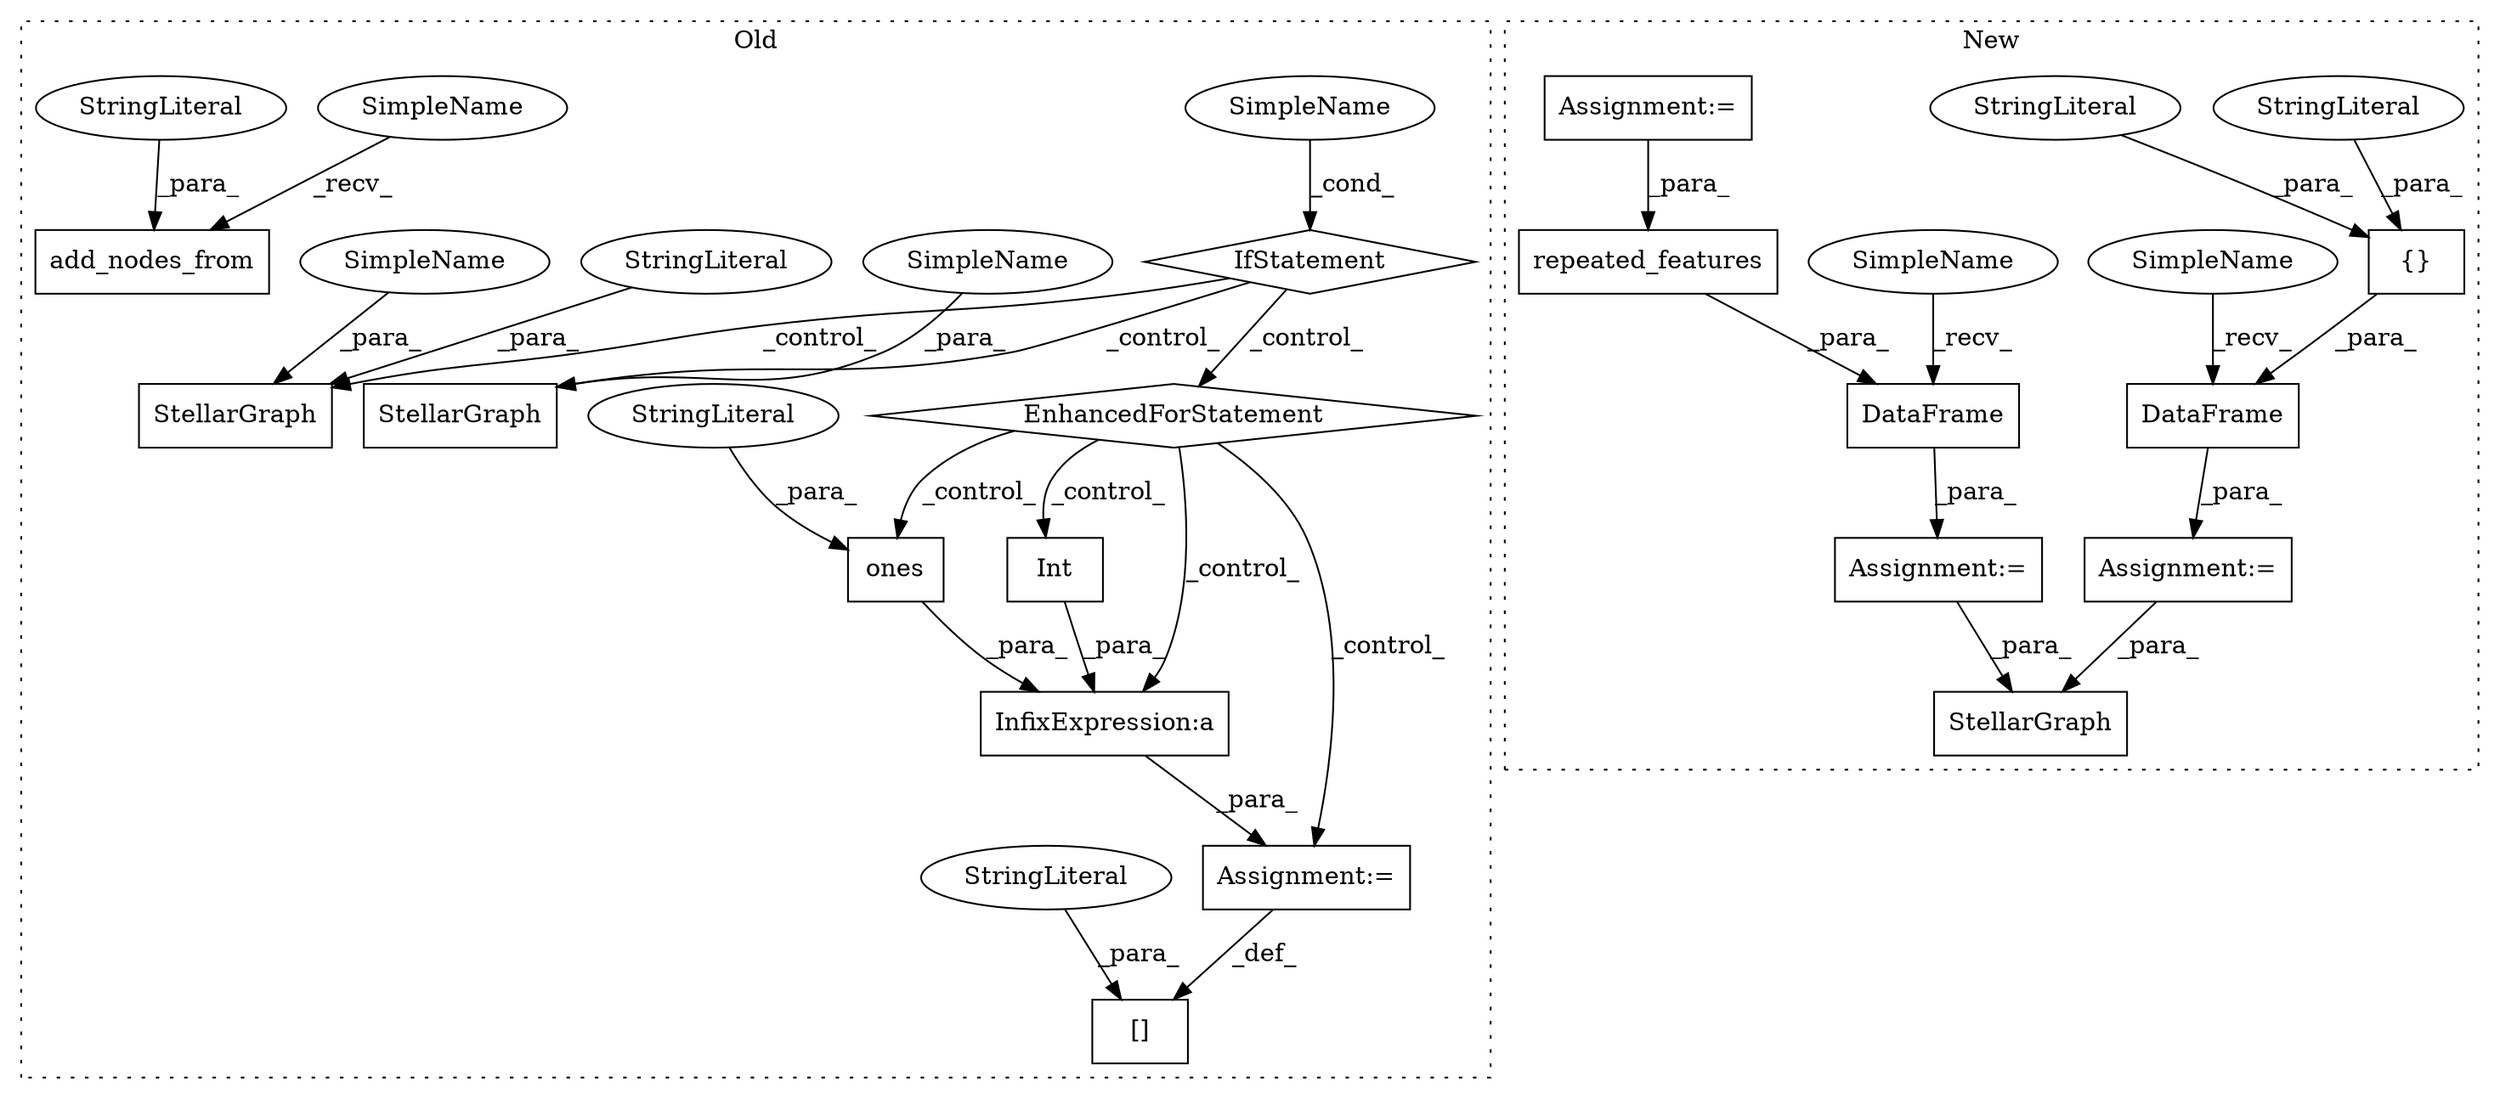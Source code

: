 digraph G {
subgraph cluster0 {
1 [label="ones" a="32" s="1710,1745" l="5,1" shape="box"];
3 [label="EnhancedForStatement" a="70" s="1544,1638" l="69,2" shape="diamond"];
4 [label="InfixExpression:a" a="27" s="1701" l="3" shape="box"];
5 [label="[]" a="2" s="1677,1692" l="6,1" shape="box"];
6 [label="SimpleName" a="42" s="" l="" shape="ellipse"];
8 [label="Int" a="32" s="1695,1700" l="4,1" shape="box"];
9 [label="IfStatement" a="25" s="1502,1534" l="4,2" shape="diamond"];
12 [label="StringLiteral" a="45" s="1740" l="5" shape="ellipse"];
14 [label="StringLiteral" a="45" s="1683" l="9" shape="ellipse"];
18 [label="Assignment:=" a="7" s="1693" l="1" shape="box"];
20 [label="StellarGraph" a="32" s="1765,1789" l="13,1" shape="box"];
21 [label="StellarGraph" a="32" s="1814,1828" l="13,1" shape="box"];
23 [label="StringLiteral" a="45" s="1780" l="9" shape="ellipse"];
24 [label="add_nodes_from" a="32" s="1295,1327" l="15,1" shape="box"];
25 [label="StringLiteral" a="45" s="1323" l="4" shape="ellipse"];
26 [label="SimpleName" a="42" s="1827" l="1" shape="ellipse"];
27 [label="SimpleName" a="42" s="1778" l="1" shape="ellipse"];
28 [label="SimpleName" a="42" s="1293" l="1" shape="ellipse"];
label = "Old";
style="dotted";
}
subgraph cluster1 {
2 [label="repeated_features" a="32" s="1439,1496" l="18,1" shape="box"];
7 [label="StellarGraph" a="32" s="1798,1822" l="13,1" shape="box"];
10 [label="{}" a="4" s="1759,1777" l="1,1" shape="box"];
11 [label="DataFrame" a="32" s="1429,1510" l="10,1" shape="box"];
13 [label="StringLiteral" a="45" s="1760" l="8" shape="ellipse"];
15 [label="StringLiteral" a="45" s="1769" l="8" shape="ellipse"];
16 [label="Assignment:=" a="7" s="1618" l="1" shape="box"];
17 [label="Assignment:=" a="7" s="1409" l="1" shape="box"];
19 [label="Assignment:=" a="7" s="1294" l="1" shape="box"];
22 [label="DataFrame" a="32" s="1638,1778" l="10,1" shape="box"];
29 [label="SimpleName" a="42" s="1631" l="6" shape="ellipse"];
30 [label="SimpleName" a="42" s="1422" l="6" shape="ellipse"];
label = "New";
style="dotted";
}
1 -> 4 [label="_para_"];
2 -> 11 [label="_para_"];
3 -> 1 [label="_control_"];
3 -> 4 [label="_control_"];
3 -> 18 [label="_control_"];
3 -> 8 [label="_control_"];
4 -> 18 [label="_para_"];
6 -> 9 [label="_cond_"];
8 -> 4 [label="_para_"];
9 -> 20 [label="_control_"];
9 -> 21 [label="_control_"];
9 -> 3 [label="_control_"];
10 -> 22 [label="_para_"];
11 -> 17 [label="_para_"];
12 -> 1 [label="_para_"];
13 -> 10 [label="_para_"];
14 -> 5 [label="_para_"];
15 -> 10 [label="_para_"];
16 -> 7 [label="_para_"];
17 -> 7 [label="_para_"];
18 -> 5 [label="_def_"];
19 -> 2 [label="_para_"];
22 -> 16 [label="_para_"];
23 -> 20 [label="_para_"];
25 -> 24 [label="_para_"];
26 -> 21 [label="_para_"];
27 -> 20 [label="_para_"];
28 -> 24 [label="_recv_"];
29 -> 22 [label="_recv_"];
30 -> 11 [label="_recv_"];
}